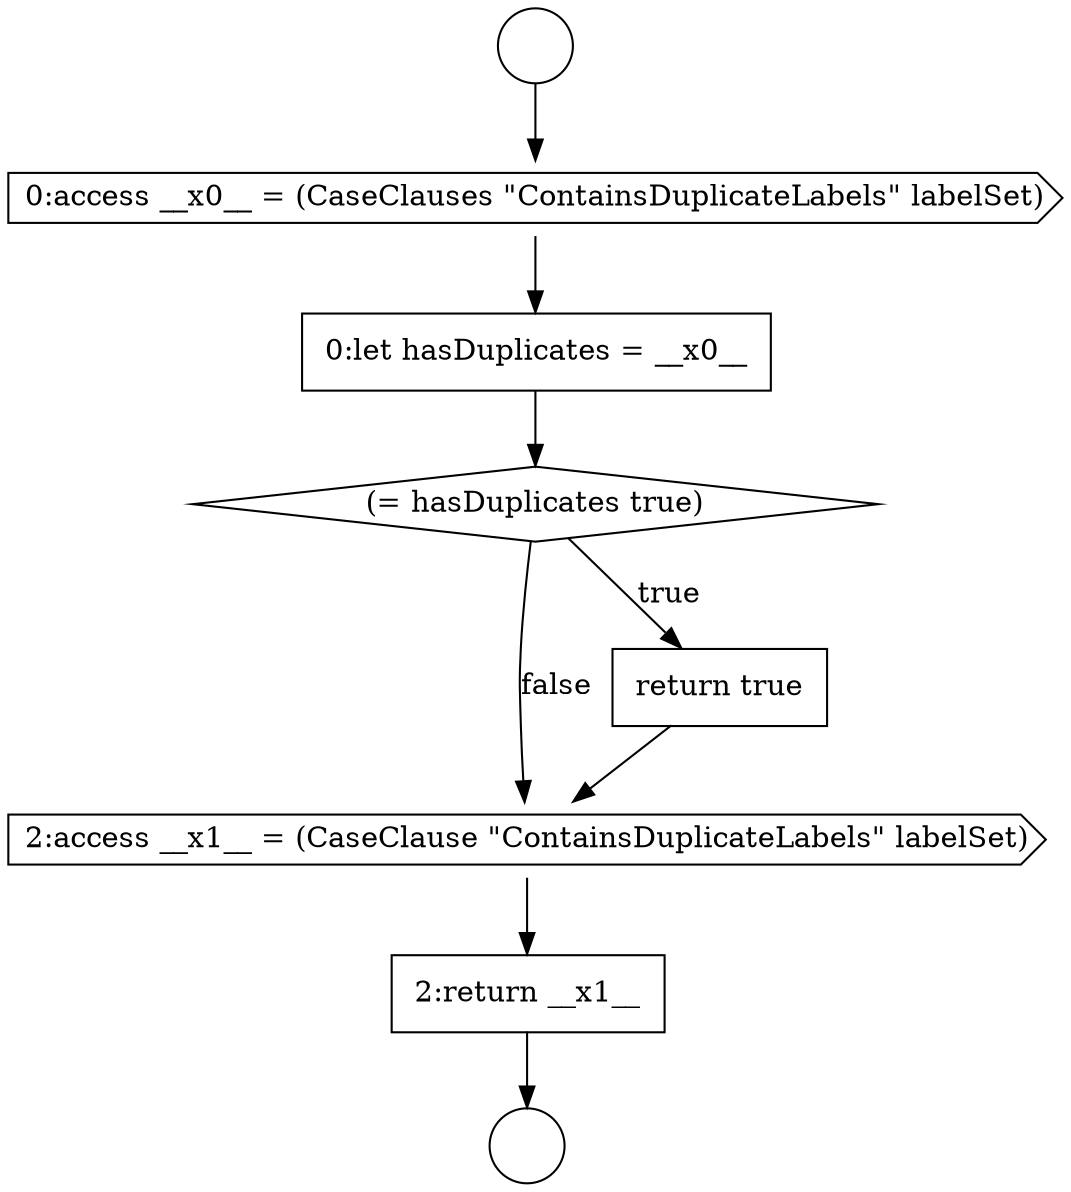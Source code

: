 digraph {
  node6915 [shape=cds, label=<<font color="black">2:access __x1__ = (CaseClause &quot;ContainsDuplicateLabels&quot; labelSet)</font>> color="black" fillcolor="white" style=filled]
  node6916 [shape=none, margin=0, label=<<font color="black">
    <table border="0" cellborder="1" cellspacing="0" cellpadding="10">
      <tr><td align="left">2:return __x1__</td></tr>
    </table>
  </font>> color="black" fillcolor="white" style=filled]
  node6912 [shape=none, margin=0, label=<<font color="black">
    <table border="0" cellborder="1" cellspacing="0" cellpadding="10">
      <tr><td align="left">0:let hasDuplicates = __x0__</td></tr>
    </table>
  </font>> color="black" fillcolor="white" style=filled]
  node6911 [shape=cds, label=<<font color="black">0:access __x0__ = (CaseClauses &quot;ContainsDuplicateLabels&quot; labelSet)</font>> color="black" fillcolor="white" style=filled]
  node6914 [shape=none, margin=0, label=<<font color="black">
    <table border="0" cellborder="1" cellspacing="0" cellpadding="10">
      <tr><td align="left">return true</td></tr>
    </table>
  </font>> color="black" fillcolor="white" style=filled]
  node6909 [shape=circle label=" " color="black" fillcolor="white" style=filled]
  node6913 [shape=diamond, label=<<font color="black">(= hasDuplicates true)</font>> color="black" fillcolor="white" style=filled]
  node6910 [shape=circle label=" " color="black" fillcolor="white" style=filled]
  node6916 -> node6910 [ color="black"]
  node6914 -> node6915 [ color="black"]
  node6913 -> node6914 [label=<<font color="black">true</font>> color="black"]
  node6913 -> node6915 [label=<<font color="black">false</font>> color="black"]
  node6912 -> node6913 [ color="black"]
  node6911 -> node6912 [ color="black"]
  node6909 -> node6911 [ color="black"]
  node6915 -> node6916 [ color="black"]
}
